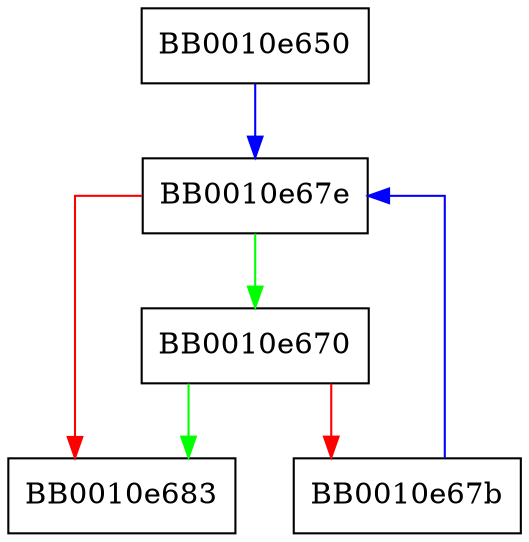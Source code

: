 digraph FUN_0010e650 {
  node [shape="box"];
  graph [splines=ortho];
  BB0010e650 -> BB0010e67e [color="blue"];
  BB0010e670 -> BB0010e683 [color="green"];
  BB0010e670 -> BB0010e67b [color="red"];
  BB0010e67b -> BB0010e67e [color="blue"];
  BB0010e67e -> BB0010e670 [color="green"];
  BB0010e67e -> BB0010e683 [color="red"];
}
